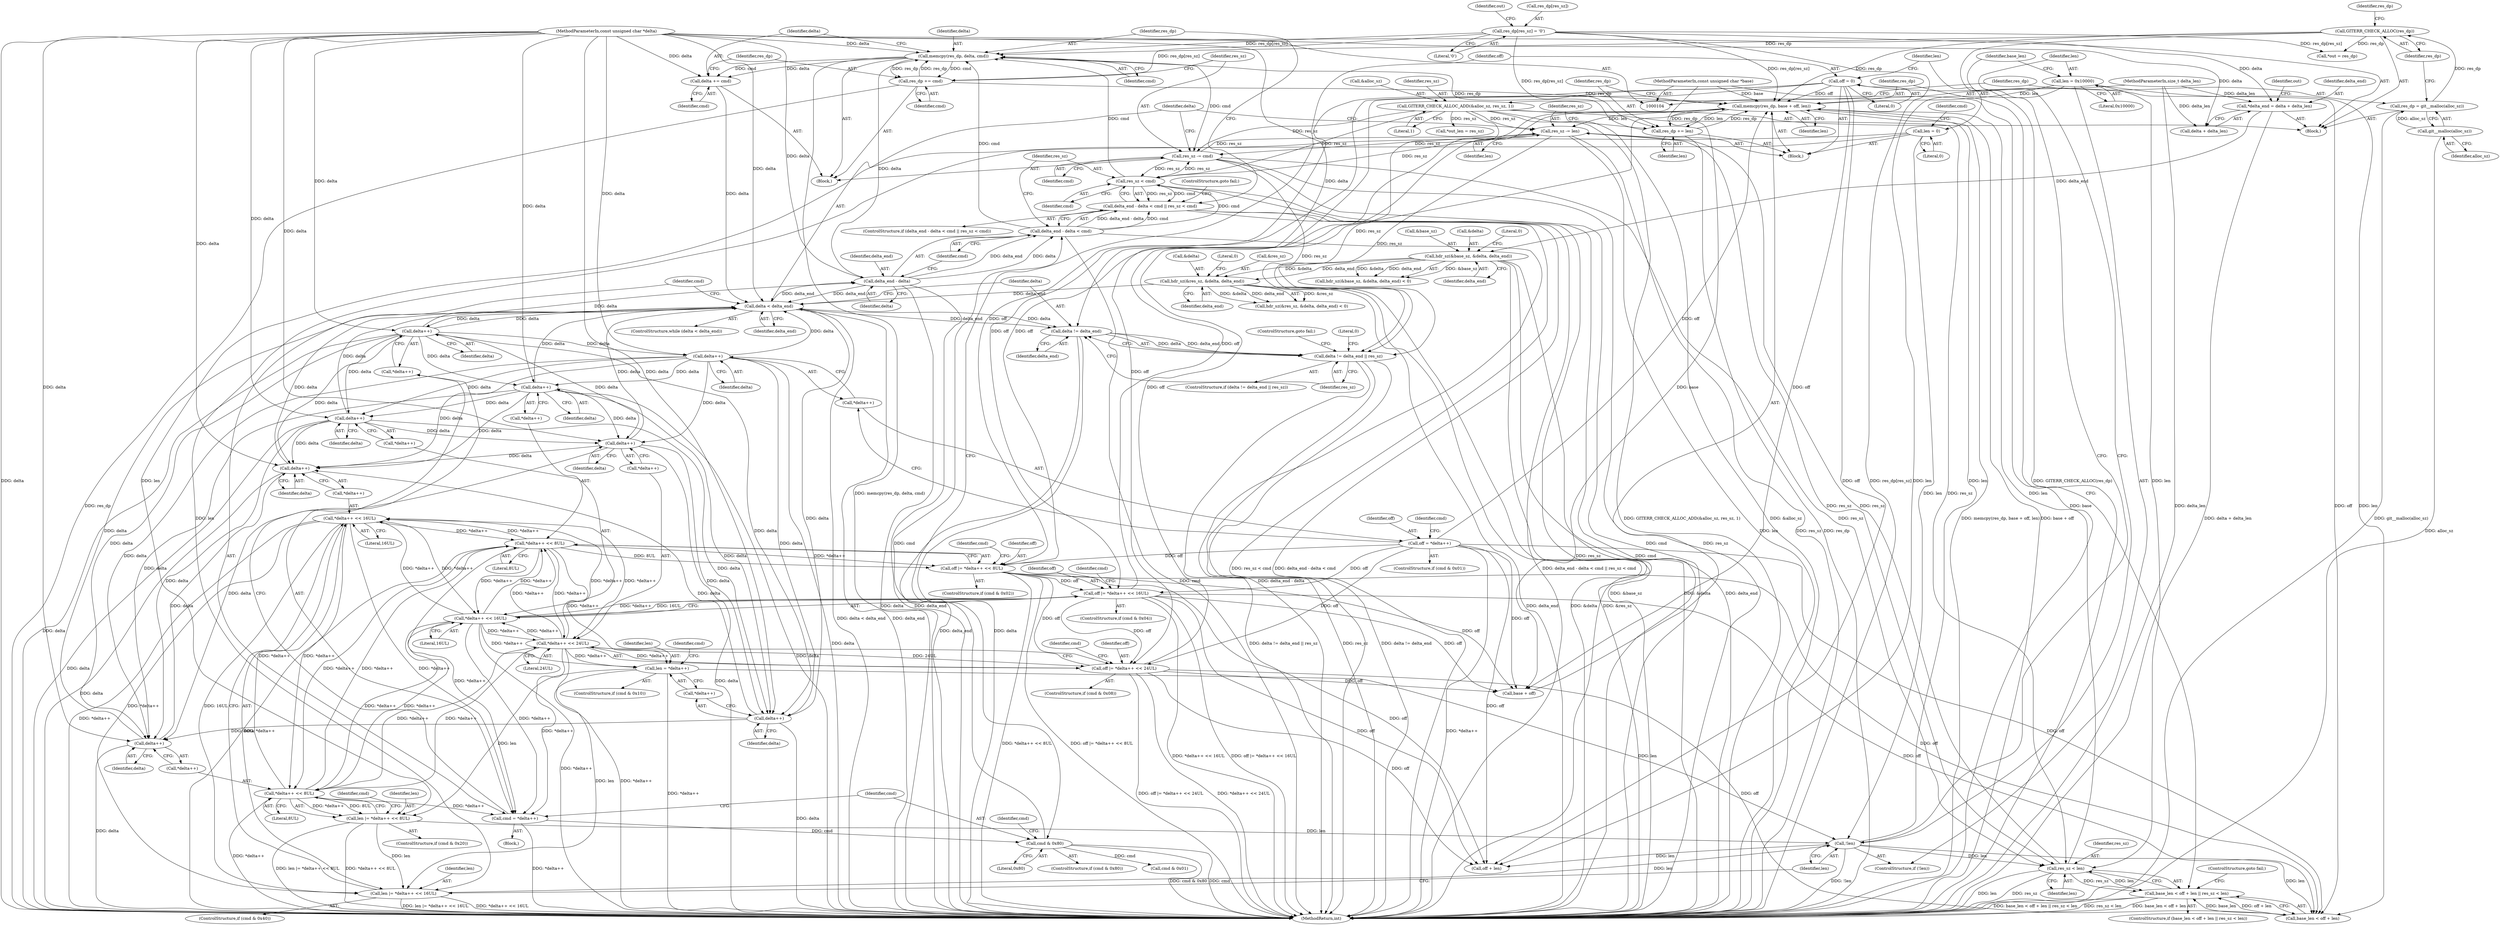digraph "0_libgit2_3f461902dc1072acb8b7607ee65d0a0458ffac2a@API" {
"1000331" [label="(Call,memcpy(res_dp, delta, cmd))"];
"1000177" [label="(Call,res_dp[res_sz] = '\0')"];
"1000338" [label="(Call,res_dp += cmd)"];
"1000331" [label="(Call,memcpy(res_dp, delta, cmd))"];
"1000310" [label="(Call,res_dp += len)"];
"1000304" [label="(Call,memcpy(res_dp, base + off, len))"];
"1000175" [label="(Call,GITERR_CHECK_ALLOC(res_dp))"];
"1000171" [label="(Call,res_dp = git__malloc(alloc_sz))"];
"1000173" [label="(Call,git__malloc(alloc_sz))"];
"1000107" [label="(MethodParameterIn,const unsigned char *base)"];
"1000238" [label="(Call,off |= *delta++ << 16UL)"];
"1000218" [label="(Call,off = *delta++)"];
"1000227" [label="(Call,off |= *delta++ << 8UL)"];
"1000207" [label="(Call,off = 0)"];
"1000229" [label="(Call,*delta++ << 8UL)"];
"1000251" [label="(Call,*delta++ << 24UL)"];
"1000240" [label="(Call,*delta++ << 16UL)"];
"1000271" [label="(Call,*delta++ << 8UL)"];
"1000282" [label="(Call,*delta++ << 16UL)"];
"1000249" [label="(Call,off |= *delta++ << 24UL)"];
"1000300" [label="(Call,res_sz < len)"];
"1000341" [label="(Call,res_sz -= cmd)"];
"1000327" [label="(Call,res_sz < cmd)"];
"1000313" [label="(Call,res_sz -= len)"];
"1000166" [label="(Call,GITERR_CHECK_ALLOC_ADD(&alloc_sz, res_sz, 1))"];
"1000322" [label="(Call,delta_end - delta < cmd)"];
"1000323" [label="(Call,delta_end - delta)"];
"1000191" [label="(Call,delta < delta_end)"];
"1000335" [label="(Call,delta += cmd)"];
"1000109" [label="(MethodParameterIn,const unsigned char *delta)"];
"1000284" [label="(Call,delta++)"];
"1000199" [label="(Call,delta++)"];
"1000253" [label="(Call,delta++)"];
"1000221" [label="(Call,delta++)"];
"1000231" [label="(Call,delta++)"];
"1000242" [label="(Call,delta++)"];
"1000263" [label="(Call,delta++)"];
"1000273" [label="(Call,delta++)"];
"1000152" [label="(Call,hdr_sz(&res_sz, &delta, delta_end))"];
"1000133" [label="(Call,hdr_sz(&base_sz, &delta, delta_end))"];
"1000113" [label="(Call,*delta_end = delta + delta_len)"];
"1000110" [label="(MethodParameterIn,size_t delta_len)"];
"1000202" [label="(Call,cmd & 0x80)"];
"1000196" [label="(Call,cmd = *delta++)"];
"1000290" [label="(Call,len = 0x10000)"];
"1000288" [label="(Call,!len)"];
"1000211" [label="(Call,len = 0)"];
"1000280" [label="(Call,len |= *delta++ << 16UL)"];
"1000269" [label="(Call,len |= *delta++ << 8UL)"];
"1000260" [label="(Call,len = *delta++)"];
"1000321" [label="(Call,delta_end - delta < cmd || res_sz < cmd)"];
"1000294" [label="(Call,base_len < off + len || res_sz < len)"];
"1000348" [label="(Call,delta != delta_end || res_sz)"];
"1000349" [label="(Call,delta != delta_end)"];
"1000175" [label="(Call,GITERR_CHECK_ALLOC(res_dp))"];
"1000350" [label="(Identifier,delta)"];
"1000295" [label="(Call,base_len < off + len)"];
"1000305" [label="(Identifier,res_dp)"];
"1000169" [label="(Identifier,res_sz)"];
"1000191" [label="(Call,delta < delta_end)"];
"1000133" [label="(Call,hdr_sz(&base_sz, &delta, delta_end))"];
"1000177" [label="(Call,res_dp[res_sz] = '\0')"];
"1000247" [label="(Identifier,cmd)"];
"1000233" [label="(Literal,8UL)"];
"1000254" [label="(Identifier,delta)"];
"1000194" [label="(Block,)"];
"1000253" [label="(Call,delta++)"];
"1000134" [label="(Call,&base_sz)"];
"1000190" [label="(ControlStructure,while (delta < delta_end))"];
"1000213" [label="(Literal,0)"];
"1000276" [label="(ControlStructure,if (cmd & 0x40))"];
"1000274" [label="(Identifier,delta)"];
"1000374" [label="(MethodReturn,int)"];
"1000256" [label="(ControlStructure,if (cmd & 0x10))"];
"1000312" [label="(Identifier,len)"];
"1000107" [label="(MethodParameterIn,const unsigned char *base)"];
"1000203" [label="(Identifier,cmd)"];
"1000281" [label="(Identifier,len)"];
"1000273" [label="(Call,delta++)"];
"1000212" [label="(Identifier,len)"];
"1000197" [label="(Identifier,cmd)"];
"1000209" [label="(Literal,0)"];
"1000220" [label="(Call,*delta++)"];
"1000269" [label="(Call,len |= *delta++ << 8UL)"];
"1000347" [label="(ControlStructure,if (delta != delta_end || res_sz))"];
"1000242" [label="(Call,delta++)"];
"1000234" [label="(ControlStructure,if (cmd & 0x04))"];
"1000196" [label="(Call,cmd = *delta++)"];
"1000336" [label="(Identifier,delta)"];
"1000288" [label="(Call,!len)"];
"1000294" [label="(Call,base_len < off + len || res_sz < len)"];
"1000343" [label="(Identifier,cmd)"];
"1000351" [label="(Identifier,delta_end)"];
"1000214" [label="(ControlStructure,if (cmd & 0x01))"];
"1000325" [label="(Identifier,delta)"];
"1000261" [label="(Identifier,len)"];
"1000326" [label="(Identifier,cmd)"];
"1000151" [label="(Call,hdr_sz(&res_sz, &delta, delta_end) < 0)"];
"1000296" [label="(Identifier,base_len)"];
"1000331" [label="(Call,memcpy(res_dp, delta, cmd))"];
"1000155" [label="(Call,&delta)"];
"1000333" [label="(Identifier,delta)"];
"1000275" [label="(Literal,8UL)"];
"1000208" [label="(Identifier,off)"];
"1000181" [label="(Literal,'\0')"];
"1000270" [label="(Identifier,len)"];
"1000334" [label="(Identifier,cmd)"];
"1000309" [label="(Identifier,len)"];
"1000300" [label="(Call,res_sz < len)"];
"1000136" [label="(Call,&delta)"];
"1000267" [label="(Identifier,cmd)"];
"1000280" [label="(Call,len |= *delta++ << 16UL)"];
"1000258" [label="(Identifier,cmd)"];
"1000111" [label="(Block,)"];
"1000323" [label="(Call,delta_end - delta)"];
"1000352" [label="(Identifier,res_sz)"];
"1000340" [label="(Identifier,cmd)"];
"1000284" [label="(Call,delta++)"];
"1000304" [label="(Call,memcpy(res_dp, base + off, len))"];
"1000167" [label="(Call,&alloc_sz)"];
"1000198" [label="(Call,*delta++)"];
"1000239" [label="(Identifier,off)"];
"1000250" [label="(Identifier,off)"];
"1000337" [label="(Identifier,cmd)"];
"1000265" [label="(ControlStructure,if (cmd & 0x20))"];
"1000332" [label="(Identifier,res_dp)"];
"1000232" [label="(Identifier,delta)"];
"1000283" [label="(Call,*delta++)"];
"1000324" [label="(Identifier,delta_end)"];
"1000314" [label="(Identifier,res_sz)"];
"1000227" [label="(Call,off |= *delta++ << 8UL)"];
"1000172" [label="(Identifier,res_dp)"];
"1000109" [label="(MethodParameterIn,const unsigned char *delta)"];
"1000236" [label="(Identifier,cmd)"];
"1000186" [label="(Call,*out_len = res_sz)"];
"1000230" [label="(Call,*delta++)"];
"1000263" [label="(Call,delta++)"];
"1000303" [label="(ControlStructure,goto fail;)"];
"1000251" [label="(Call,*delta++ << 24UL)"];
"1000342" [label="(Identifier,res_sz)"];
"1000231" [label="(Call,delta++)"];
"1000166" [label="(Call,GITERR_CHECK_ALLOC_ADD(&alloc_sz, res_sz, 1))"];
"1000244" [label="(Literal,16UL)"];
"1000110" [label="(MethodParameterIn,size_t delta_len)"];
"1000282" [label="(Call,*delta++ << 16UL)"];
"1000285" [label="(Identifier,delta)"];
"1000260" [label="(Call,len = *delta++)"];
"1000271" [label="(Call,*delta++ << 8UL)"];
"1000204" [label="(Literal,0x80)"];
"1000245" [label="(ControlStructure,if (cmd & 0x08))"];
"1000313" [label="(Call,res_sz -= len)"];
"1000292" [label="(Literal,0x10000)"];
"1000287" [label="(ControlStructure,if (!len))"];
"1000229" [label="(Call,*delta++ << 8UL)"];
"1000335" [label="(Call,delta += cmd)"];
"1000182" [label="(Call,*out = res_dp)"];
"1000223" [label="(ControlStructure,if (cmd & 0x02))"];
"1000349" [label="(Call,delta != delta_end)"];
"1000173" [label="(Call,git__malloc(alloc_sz))"];
"1000328" [label="(Identifier,res_sz)"];
"1000301" [label="(Identifier,res_sz)"];
"1000192" [label="(Identifier,delta)"];
"1000339" [label="(Identifier,res_dp)"];
"1000238" [label="(Call,off |= *delta++ << 16UL)"];
"1000272" [label="(Call,*delta++)"];
"1000113" [label="(Call,*delta_end = delta + delta_len)"];
"1000199" [label="(Call,delta++)"];
"1000330" [label="(ControlStructure,goto fail;)"];
"1000158" [label="(Literal,0)"];
"1000240" [label="(Call,*delta++ << 16UL)"];
"1000293" [label="(ControlStructure,if (base_len < off + len || res_sz < len))"];
"1000327" [label="(Call,res_sz < cmd)"];
"1000202" [label="(Call,cmd & 0x80)"];
"1000219" [label="(Identifier,off)"];
"1000338" [label="(Call,res_dp += cmd)"];
"1000201" [label="(ControlStructure,if (cmd & 0x80))"];
"1000341" [label="(Call,res_sz -= cmd)"];
"1000211" [label="(Call,len = 0)"];
"1000132" [label="(Call,hdr_sz(&base_sz, &delta, delta_end) < 0)"];
"1000322" [label="(Call,delta_end - delta < cmd)"];
"1000321" [label="(Call,delta_end - delta < cmd || res_sz < cmd)"];
"1000249" [label="(Call,off |= *delta++ << 24UL)"];
"1000222" [label="(Identifier,delta)"];
"1000289" [label="(Identifier,len)"];
"1000205" [label="(Block,)"];
"1000184" [label="(Identifier,out)"];
"1000176" [label="(Identifier,res_dp)"];
"1000353" [label="(ControlStructure,goto fail;)"];
"1000318" [label="(Identifier,cmd)"];
"1000216" [label="(Identifier,cmd)"];
"1000315" [label="(Identifier,len)"];
"1000139" [label="(Literal,0)"];
"1000153" [label="(Call,&res_sz)"];
"1000278" [label="(Identifier,cmd)"];
"1000241" [label="(Call,*delta++)"];
"1000228" [label="(Identifier,off)"];
"1000221" [label="(Call,delta++)"];
"1000319" [label="(Block,)"];
"1000174" [label="(Identifier,alloc_sz)"];
"1000215" [label="(Call,cmd & 0x01)"];
"1000114" [label="(Identifier,delta_end)"];
"1000355" [label="(Literal,0)"];
"1000311" [label="(Identifier,res_dp)"];
"1000243" [label="(Identifier,delta)"];
"1000171" [label="(Call,res_dp = git__malloc(alloc_sz))"];
"1000193" [label="(Identifier,delta_end)"];
"1000157" [label="(Identifier,delta_end)"];
"1000310" [label="(Call,res_dp += len)"];
"1000200" [label="(Identifier,delta)"];
"1000225" [label="(Identifier,cmd)"];
"1000207" [label="(Call,off = 0)"];
"1000179" [label="(Identifier,res_dp)"];
"1000302" [label="(Identifier,len)"];
"1000262" [label="(Call,*delta++)"];
"1000138" [label="(Identifier,delta_end)"];
"1000152" [label="(Call,hdr_sz(&res_sz, &delta, delta_end))"];
"1000297" [label="(Call,off + len)"];
"1000170" [label="(Literal,1)"];
"1000178" [label="(Call,res_dp[res_sz])"];
"1000264" [label="(Identifier,delta)"];
"1000291" [label="(Identifier,len)"];
"1000286" [label="(Literal,16UL)"];
"1000348" [label="(Call,delta != delta_end || res_sz)"];
"1000115" [label="(Call,delta + delta_len)"];
"1000124" [label="(Identifier,out)"];
"1000306" [label="(Call,base + off)"];
"1000290" [label="(Call,len = 0x10000)"];
"1000329" [label="(Identifier,cmd)"];
"1000320" [label="(ControlStructure,if (delta_end - delta < cmd || res_sz < cmd))"];
"1000218" [label="(Call,off = *delta++)"];
"1000252" [label="(Call,*delta++)"];
"1000255" [label="(Literal,24UL)"];
"1000331" -> "1000319"  [label="AST: "];
"1000331" -> "1000334"  [label="CFG: "];
"1000332" -> "1000331"  [label="AST: "];
"1000333" -> "1000331"  [label="AST: "];
"1000334" -> "1000331"  [label="AST: "];
"1000336" -> "1000331"  [label="CFG: "];
"1000331" -> "1000374"  [label="DDG: memcpy(res_dp, delta, cmd)"];
"1000177" -> "1000331"  [label="DDG: res_dp[res_sz]"];
"1000338" -> "1000331"  [label="DDG: res_dp"];
"1000310" -> "1000331"  [label="DDG: res_dp"];
"1000175" -> "1000331"  [label="DDG: res_dp"];
"1000323" -> "1000331"  [label="DDG: delta"];
"1000109" -> "1000331"  [label="DDG: delta"];
"1000322" -> "1000331"  [label="DDG: cmd"];
"1000327" -> "1000331"  [label="DDG: cmd"];
"1000331" -> "1000335"  [label="DDG: cmd"];
"1000331" -> "1000335"  [label="DDG: delta"];
"1000331" -> "1000338"  [label="DDG: cmd"];
"1000331" -> "1000338"  [label="DDG: res_dp"];
"1000331" -> "1000341"  [label="DDG: cmd"];
"1000177" -> "1000111"  [label="AST: "];
"1000177" -> "1000181"  [label="CFG: "];
"1000178" -> "1000177"  [label="AST: "];
"1000181" -> "1000177"  [label="AST: "];
"1000184" -> "1000177"  [label="CFG: "];
"1000177" -> "1000374"  [label="DDG: res_dp[res_sz]"];
"1000177" -> "1000182"  [label="DDG: res_dp[res_sz]"];
"1000177" -> "1000304"  [label="DDG: res_dp[res_sz]"];
"1000177" -> "1000310"  [label="DDG: res_dp[res_sz]"];
"1000177" -> "1000338"  [label="DDG: res_dp[res_sz]"];
"1000338" -> "1000319"  [label="AST: "];
"1000338" -> "1000340"  [label="CFG: "];
"1000339" -> "1000338"  [label="AST: "];
"1000340" -> "1000338"  [label="AST: "];
"1000342" -> "1000338"  [label="CFG: "];
"1000338" -> "1000374"  [label="DDG: res_dp"];
"1000338" -> "1000304"  [label="DDG: res_dp"];
"1000310" -> "1000205"  [label="AST: "];
"1000310" -> "1000312"  [label="CFG: "];
"1000311" -> "1000310"  [label="AST: "];
"1000312" -> "1000310"  [label="AST: "];
"1000314" -> "1000310"  [label="CFG: "];
"1000310" -> "1000374"  [label="DDG: res_dp"];
"1000310" -> "1000304"  [label="DDG: res_dp"];
"1000304" -> "1000310"  [label="DDG: len"];
"1000304" -> "1000310"  [label="DDG: res_dp"];
"1000304" -> "1000205"  [label="AST: "];
"1000304" -> "1000309"  [label="CFG: "];
"1000305" -> "1000304"  [label="AST: "];
"1000306" -> "1000304"  [label="AST: "];
"1000309" -> "1000304"  [label="AST: "];
"1000311" -> "1000304"  [label="CFG: "];
"1000304" -> "1000374"  [label="DDG: memcpy(res_dp, base + off, len)"];
"1000304" -> "1000374"  [label="DDG: base + off"];
"1000175" -> "1000304"  [label="DDG: res_dp"];
"1000107" -> "1000304"  [label="DDG: base"];
"1000238" -> "1000304"  [label="DDG: off"];
"1000218" -> "1000304"  [label="DDG: off"];
"1000227" -> "1000304"  [label="DDG: off"];
"1000207" -> "1000304"  [label="DDG: off"];
"1000249" -> "1000304"  [label="DDG: off"];
"1000300" -> "1000304"  [label="DDG: len"];
"1000290" -> "1000304"  [label="DDG: len"];
"1000288" -> "1000304"  [label="DDG: len"];
"1000304" -> "1000313"  [label="DDG: len"];
"1000175" -> "1000111"  [label="AST: "];
"1000175" -> "1000176"  [label="CFG: "];
"1000176" -> "1000175"  [label="AST: "];
"1000179" -> "1000175"  [label="CFG: "];
"1000175" -> "1000374"  [label="DDG: GITERR_CHECK_ALLOC(res_dp)"];
"1000171" -> "1000175"  [label="DDG: res_dp"];
"1000175" -> "1000182"  [label="DDG: res_dp"];
"1000171" -> "1000111"  [label="AST: "];
"1000171" -> "1000173"  [label="CFG: "];
"1000172" -> "1000171"  [label="AST: "];
"1000173" -> "1000171"  [label="AST: "];
"1000176" -> "1000171"  [label="CFG: "];
"1000171" -> "1000374"  [label="DDG: git__malloc(alloc_sz)"];
"1000173" -> "1000171"  [label="DDG: alloc_sz"];
"1000173" -> "1000174"  [label="CFG: "];
"1000174" -> "1000173"  [label="AST: "];
"1000173" -> "1000374"  [label="DDG: alloc_sz"];
"1000107" -> "1000104"  [label="AST: "];
"1000107" -> "1000374"  [label="DDG: base"];
"1000107" -> "1000306"  [label="DDG: base"];
"1000238" -> "1000234"  [label="AST: "];
"1000238" -> "1000240"  [label="CFG: "];
"1000239" -> "1000238"  [label="AST: "];
"1000240" -> "1000238"  [label="AST: "];
"1000247" -> "1000238"  [label="CFG: "];
"1000238" -> "1000374"  [label="DDG: *delta++ << 16UL"];
"1000238" -> "1000374"  [label="DDG: off |= *delta++ << 16UL"];
"1000218" -> "1000238"  [label="DDG: off"];
"1000227" -> "1000238"  [label="DDG: off"];
"1000207" -> "1000238"  [label="DDG: off"];
"1000240" -> "1000238"  [label="DDG: *delta++"];
"1000240" -> "1000238"  [label="DDG: 16UL"];
"1000238" -> "1000249"  [label="DDG: off"];
"1000238" -> "1000295"  [label="DDG: off"];
"1000238" -> "1000297"  [label="DDG: off"];
"1000238" -> "1000306"  [label="DDG: off"];
"1000218" -> "1000214"  [label="AST: "];
"1000218" -> "1000220"  [label="CFG: "];
"1000219" -> "1000218"  [label="AST: "];
"1000220" -> "1000218"  [label="AST: "];
"1000225" -> "1000218"  [label="CFG: "];
"1000218" -> "1000374"  [label="DDG: *delta++"];
"1000218" -> "1000227"  [label="DDG: off"];
"1000218" -> "1000249"  [label="DDG: off"];
"1000218" -> "1000295"  [label="DDG: off"];
"1000218" -> "1000297"  [label="DDG: off"];
"1000218" -> "1000306"  [label="DDG: off"];
"1000227" -> "1000223"  [label="AST: "];
"1000227" -> "1000229"  [label="CFG: "];
"1000228" -> "1000227"  [label="AST: "];
"1000229" -> "1000227"  [label="AST: "];
"1000236" -> "1000227"  [label="CFG: "];
"1000227" -> "1000374"  [label="DDG: off |= *delta++ << 8UL"];
"1000227" -> "1000374"  [label="DDG: *delta++ << 8UL"];
"1000207" -> "1000227"  [label="DDG: off"];
"1000229" -> "1000227"  [label="DDG: *delta++"];
"1000229" -> "1000227"  [label="DDG: 8UL"];
"1000227" -> "1000249"  [label="DDG: off"];
"1000227" -> "1000295"  [label="DDG: off"];
"1000227" -> "1000297"  [label="DDG: off"];
"1000227" -> "1000306"  [label="DDG: off"];
"1000207" -> "1000205"  [label="AST: "];
"1000207" -> "1000209"  [label="CFG: "];
"1000208" -> "1000207"  [label="AST: "];
"1000209" -> "1000207"  [label="AST: "];
"1000212" -> "1000207"  [label="CFG: "];
"1000207" -> "1000249"  [label="DDG: off"];
"1000207" -> "1000295"  [label="DDG: off"];
"1000207" -> "1000297"  [label="DDG: off"];
"1000207" -> "1000306"  [label="DDG: off"];
"1000229" -> "1000233"  [label="CFG: "];
"1000230" -> "1000229"  [label="AST: "];
"1000233" -> "1000229"  [label="AST: "];
"1000229" -> "1000374"  [label="DDG: *delta++"];
"1000229" -> "1000196"  [label="DDG: *delta++"];
"1000251" -> "1000229"  [label="DDG: *delta++"];
"1000271" -> "1000229"  [label="DDG: *delta++"];
"1000282" -> "1000229"  [label="DDG: *delta++"];
"1000240" -> "1000229"  [label="DDG: *delta++"];
"1000229" -> "1000240"  [label="DDG: *delta++"];
"1000229" -> "1000251"  [label="DDG: *delta++"];
"1000229" -> "1000260"  [label="DDG: *delta++"];
"1000229" -> "1000271"  [label="DDG: *delta++"];
"1000229" -> "1000282"  [label="DDG: *delta++"];
"1000251" -> "1000249"  [label="AST: "];
"1000251" -> "1000255"  [label="CFG: "];
"1000252" -> "1000251"  [label="AST: "];
"1000255" -> "1000251"  [label="AST: "];
"1000249" -> "1000251"  [label="CFG: "];
"1000251" -> "1000374"  [label="DDG: *delta++"];
"1000251" -> "1000196"  [label="DDG: *delta++"];
"1000251" -> "1000240"  [label="DDG: *delta++"];
"1000251" -> "1000249"  [label="DDG: *delta++"];
"1000251" -> "1000249"  [label="DDG: 24UL"];
"1000240" -> "1000251"  [label="DDG: *delta++"];
"1000271" -> "1000251"  [label="DDG: *delta++"];
"1000282" -> "1000251"  [label="DDG: *delta++"];
"1000251" -> "1000260"  [label="DDG: *delta++"];
"1000251" -> "1000271"  [label="DDG: *delta++"];
"1000251" -> "1000282"  [label="DDG: *delta++"];
"1000240" -> "1000244"  [label="CFG: "];
"1000241" -> "1000240"  [label="AST: "];
"1000244" -> "1000240"  [label="AST: "];
"1000240" -> "1000374"  [label="DDG: *delta++"];
"1000240" -> "1000196"  [label="DDG: *delta++"];
"1000271" -> "1000240"  [label="DDG: *delta++"];
"1000282" -> "1000240"  [label="DDG: *delta++"];
"1000240" -> "1000260"  [label="DDG: *delta++"];
"1000240" -> "1000271"  [label="DDG: *delta++"];
"1000240" -> "1000282"  [label="DDG: *delta++"];
"1000271" -> "1000269"  [label="AST: "];
"1000271" -> "1000275"  [label="CFG: "];
"1000272" -> "1000271"  [label="AST: "];
"1000275" -> "1000271"  [label="AST: "];
"1000269" -> "1000271"  [label="CFG: "];
"1000271" -> "1000374"  [label="DDG: *delta++"];
"1000271" -> "1000196"  [label="DDG: *delta++"];
"1000271" -> "1000269"  [label="DDG: *delta++"];
"1000271" -> "1000269"  [label="DDG: 8UL"];
"1000282" -> "1000271"  [label="DDG: *delta++"];
"1000271" -> "1000282"  [label="DDG: *delta++"];
"1000282" -> "1000280"  [label="AST: "];
"1000282" -> "1000286"  [label="CFG: "];
"1000283" -> "1000282"  [label="AST: "];
"1000286" -> "1000282"  [label="AST: "];
"1000280" -> "1000282"  [label="CFG: "];
"1000282" -> "1000374"  [label="DDG: *delta++"];
"1000282" -> "1000196"  [label="DDG: *delta++"];
"1000282" -> "1000280"  [label="DDG: *delta++"];
"1000282" -> "1000280"  [label="DDG: 16UL"];
"1000249" -> "1000245"  [label="AST: "];
"1000250" -> "1000249"  [label="AST: "];
"1000258" -> "1000249"  [label="CFG: "];
"1000249" -> "1000374"  [label="DDG: *delta++ << 24UL"];
"1000249" -> "1000374"  [label="DDG: off |= *delta++ << 24UL"];
"1000249" -> "1000295"  [label="DDG: off"];
"1000249" -> "1000297"  [label="DDG: off"];
"1000249" -> "1000306"  [label="DDG: off"];
"1000300" -> "1000294"  [label="AST: "];
"1000300" -> "1000302"  [label="CFG: "];
"1000301" -> "1000300"  [label="AST: "];
"1000302" -> "1000300"  [label="AST: "];
"1000294" -> "1000300"  [label="CFG: "];
"1000300" -> "1000374"  [label="DDG: res_sz"];
"1000300" -> "1000374"  [label="DDG: len"];
"1000300" -> "1000294"  [label="DDG: res_sz"];
"1000300" -> "1000294"  [label="DDG: len"];
"1000341" -> "1000300"  [label="DDG: res_sz"];
"1000313" -> "1000300"  [label="DDG: res_sz"];
"1000166" -> "1000300"  [label="DDG: res_sz"];
"1000290" -> "1000300"  [label="DDG: len"];
"1000288" -> "1000300"  [label="DDG: len"];
"1000300" -> "1000313"  [label="DDG: res_sz"];
"1000341" -> "1000319"  [label="AST: "];
"1000341" -> "1000343"  [label="CFG: "];
"1000342" -> "1000341"  [label="AST: "];
"1000343" -> "1000341"  [label="AST: "];
"1000192" -> "1000341"  [label="CFG: "];
"1000341" -> "1000374"  [label="DDG: cmd"];
"1000341" -> "1000374"  [label="DDG: res_sz"];
"1000341" -> "1000313"  [label="DDG: res_sz"];
"1000341" -> "1000327"  [label="DDG: res_sz"];
"1000327" -> "1000341"  [label="DDG: res_sz"];
"1000313" -> "1000341"  [label="DDG: res_sz"];
"1000166" -> "1000341"  [label="DDG: res_sz"];
"1000341" -> "1000348"  [label="DDG: res_sz"];
"1000327" -> "1000321"  [label="AST: "];
"1000327" -> "1000329"  [label="CFG: "];
"1000328" -> "1000327"  [label="AST: "];
"1000329" -> "1000327"  [label="AST: "];
"1000321" -> "1000327"  [label="CFG: "];
"1000327" -> "1000374"  [label="DDG: res_sz"];
"1000327" -> "1000374"  [label="DDG: cmd"];
"1000327" -> "1000321"  [label="DDG: res_sz"];
"1000327" -> "1000321"  [label="DDG: cmd"];
"1000313" -> "1000327"  [label="DDG: res_sz"];
"1000166" -> "1000327"  [label="DDG: res_sz"];
"1000322" -> "1000327"  [label="DDG: cmd"];
"1000313" -> "1000205"  [label="AST: "];
"1000313" -> "1000315"  [label="CFG: "];
"1000314" -> "1000313"  [label="AST: "];
"1000315" -> "1000313"  [label="AST: "];
"1000192" -> "1000313"  [label="CFG: "];
"1000313" -> "1000374"  [label="DDG: len"];
"1000313" -> "1000374"  [label="DDG: res_sz"];
"1000166" -> "1000313"  [label="DDG: res_sz"];
"1000313" -> "1000348"  [label="DDG: res_sz"];
"1000166" -> "1000111"  [label="AST: "];
"1000166" -> "1000170"  [label="CFG: "];
"1000167" -> "1000166"  [label="AST: "];
"1000169" -> "1000166"  [label="AST: "];
"1000170" -> "1000166"  [label="AST: "];
"1000172" -> "1000166"  [label="CFG: "];
"1000166" -> "1000374"  [label="DDG: GITERR_CHECK_ALLOC_ADD(&alloc_sz, res_sz, 1)"];
"1000166" -> "1000374"  [label="DDG: &alloc_sz"];
"1000166" -> "1000186"  [label="DDG: res_sz"];
"1000166" -> "1000348"  [label="DDG: res_sz"];
"1000322" -> "1000321"  [label="AST: "];
"1000322" -> "1000326"  [label="CFG: "];
"1000323" -> "1000322"  [label="AST: "];
"1000326" -> "1000322"  [label="AST: "];
"1000328" -> "1000322"  [label="CFG: "];
"1000321" -> "1000322"  [label="CFG: "];
"1000322" -> "1000374"  [label="DDG: cmd"];
"1000322" -> "1000374"  [label="DDG: delta_end - delta"];
"1000322" -> "1000321"  [label="DDG: delta_end - delta"];
"1000322" -> "1000321"  [label="DDG: cmd"];
"1000323" -> "1000322"  [label="DDG: delta_end"];
"1000323" -> "1000322"  [label="DDG: delta"];
"1000202" -> "1000322"  [label="DDG: cmd"];
"1000323" -> "1000325"  [label="CFG: "];
"1000324" -> "1000323"  [label="AST: "];
"1000325" -> "1000323"  [label="AST: "];
"1000326" -> "1000323"  [label="CFG: "];
"1000323" -> "1000374"  [label="DDG: delta_end"];
"1000323" -> "1000374"  [label="DDG: delta"];
"1000323" -> "1000191"  [label="DDG: delta_end"];
"1000191" -> "1000323"  [label="DDG: delta_end"];
"1000199" -> "1000323"  [label="DDG: delta"];
"1000109" -> "1000323"  [label="DDG: delta"];
"1000191" -> "1000190"  [label="AST: "];
"1000191" -> "1000193"  [label="CFG: "];
"1000192" -> "1000191"  [label="AST: "];
"1000193" -> "1000191"  [label="AST: "];
"1000197" -> "1000191"  [label="CFG: "];
"1000350" -> "1000191"  [label="CFG: "];
"1000191" -> "1000374"  [label="DDG: delta < delta_end"];
"1000191" -> "1000374"  [label="DDG: delta_end"];
"1000335" -> "1000191"  [label="DDG: delta"];
"1000284" -> "1000191"  [label="DDG: delta"];
"1000199" -> "1000191"  [label="DDG: delta"];
"1000253" -> "1000191"  [label="DDG: delta"];
"1000221" -> "1000191"  [label="DDG: delta"];
"1000231" -> "1000191"  [label="DDG: delta"];
"1000263" -> "1000191"  [label="DDG: delta"];
"1000273" -> "1000191"  [label="DDG: delta"];
"1000242" -> "1000191"  [label="DDG: delta"];
"1000109" -> "1000191"  [label="DDG: delta"];
"1000152" -> "1000191"  [label="DDG: delta_end"];
"1000191" -> "1000199"  [label="DDG: delta"];
"1000191" -> "1000349"  [label="DDG: delta"];
"1000191" -> "1000349"  [label="DDG: delta_end"];
"1000335" -> "1000319"  [label="AST: "];
"1000335" -> "1000337"  [label="CFG: "];
"1000336" -> "1000335"  [label="AST: "];
"1000337" -> "1000335"  [label="AST: "];
"1000339" -> "1000335"  [label="CFG: "];
"1000109" -> "1000335"  [label="DDG: delta"];
"1000109" -> "1000104"  [label="AST: "];
"1000109" -> "1000374"  [label="DDG: delta"];
"1000109" -> "1000113"  [label="DDG: delta"];
"1000109" -> "1000115"  [label="DDG: delta"];
"1000109" -> "1000199"  [label="DDG: delta"];
"1000109" -> "1000221"  [label="DDG: delta"];
"1000109" -> "1000231"  [label="DDG: delta"];
"1000109" -> "1000242"  [label="DDG: delta"];
"1000109" -> "1000253"  [label="DDG: delta"];
"1000109" -> "1000263"  [label="DDG: delta"];
"1000109" -> "1000273"  [label="DDG: delta"];
"1000109" -> "1000284"  [label="DDG: delta"];
"1000109" -> "1000349"  [label="DDG: delta"];
"1000284" -> "1000283"  [label="AST: "];
"1000284" -> "1000285"  [label="CFG: "];
"1000285" -> "1000284"  [label="AST: "];
"1000283" -> "1000284"  [label="CFG: "];
"1000284" -> "1000374"  [label="DDG: delta"];
"1000199" -> "1000284"  [label="DDG: delta"];
"1000253" -> "1000284"  [label="DDG: delta"];
"1000221" -> "1000284"  [label="DDG: delta"];
"1000231" -> "1000284"  [label="DDG: delta"];
"1000263" -> "1000284"  [label="DDG: delta"];
"1000273" -> "1000284"  [label="DDG: delta"];
"1000242" -> "1000284"  [label="DDG: delta"];
"1000199" -> "1000198"  [label="AST: "];
"1000199" -> "1000200"  [label="CFG: "];
"1000200" -> "1000199"  [label="AST: "];
"1000198" -> "1000199"  [label="CFG: "];
"1000199" -> "1000374"  [label="DDG: delta"];
"1000199" -> "1000221"  [label="DDG: delta"];
"1000199" -> "1000231"  [label="DDG: delta"];
"1000199" -> "1000242"  [label="DDG: delta"];
"1000199" -> "1000253"  [label="DDG: delta"];
"1000199" -> "1000263"  [label="DDG: delta"];
"1000199" -> "1000273"  [label="DDG: delta"];
"1000253" -> "1000252"  [label="AST: "];
"1000253" -> "1000254"  [label="CFG: "];
"1000254" -> "1000253"  [label="AST: "];
"1000252" -> "1000253"  [label="CFG: "];
"1000253" -> "1000374"  [label="DDG: delta"];
"1000221" -> "1000253"  [label="DDG: delta"];
"1000231" -> "1000253"  [label="DDG: delta"];
"1000242" -> "1000253"  [label="DDG: delta"];
"1000253" -> "1000263"  [label="DDG: delta"];
"1000253" -> "1000273"  [label="DDG: delta"];
"1000221" -> "1000220"  [label="AST: "];
"1000221" -> "1000222"  [label="CFG: "];
"1000222" -> "1000221"  [label="AST: "];
"1000220" -> "1000221"  [label="CFG: "];
"1000221" -> "1000374"  [label="DDG: delta"];
"1000221" -> "1000231"  [label="DDG: delta"];
"1000221" -> "1000242"  [label="DDG: delta"];
"1000221" -> "1000263"  [label="DDG: delta"];
"1000221" -> "1000273"  [label="DDG: delta"];
"1000231" -> "1000230"  [label="AST: "];
"1000231" -> "1000232"  [label="CFG: "];
"1000232" -> "1000231"  [label="AST: "];
"1000230" -> "1000231"  [label="CFG: "];
"1000231" -> "1000374"  [label="DDG: delta"];
"1000231" -> "1000242"  [label="DDG: delta"];
"1000231" -> "1000263"  [label="DDG: delta"];
"1000231" -> "1000273"  [label="DDG: delta"];
"1000242" -> "1000241"  [label="AST: "];
"1000242" -> "1000243"  [label="CFG: "];
"1000243" -> "1000242"  [label="AST: "];
"1000241" -> "1000242"  [label="CFG: "];
"1000242" -> "1000374"  [label="DDG: delta"];
"1000242" -> "1000263"  [label="DDG: delta"];
"1000242" -> "1000273"  [label="DDG: delta"];
"1000263" -> "1000262"  [label="AST: "];
"1000263" -> "1000264"  [label="CFG: "];
"1000264" -> "1000263"  [label="AST: "];
"1000262" -> "1000263"  [label="CFG: "];
"1000263" -> "1000374"  [label="DDG: delta"];
"1000263" -> "1000273"  [label="DDG: delta"];
"1000273" -> "1000272"  [label="AST: "];
"1000273" -> "1000274"  [label="CFG: "];
"1000274" -> "1000273"  [label="AST: "];
"1000272" -> "1000273"  [label="CFG: "];
"1000273" -> "1000374"  [label="DDG: delta"];
"1000152" -> "1000151"  [label="AST: "];
"1000152" -> "1000157"  [label="CFG: "];
"1000153" -> "1000152"  [label="AST: "];
"1000155" -> "1000152"  [label="AST: "];
"1000157" -> "1000152"  [label="AST: "];
"1000158" -> "1000152"  [label="CFG: "];
"1000152" -> "1000374"  [label="DDG: delta_end"];
"1000152" -> "1000374"  [label="DDG: &delta"];
"1000152" -> "1000374"  [label="DDG: &res_sz"];
"1000152" -> "1000151"  [label="DDG: &res_sz"];
"1000152" -> "1000151"  [label="DDG: &delta"];
"1000152" -> "1000151"  [label="DDG: delta_end"];
"1000133" -> "1000152"  [label="DDG: &delta"];
"1000133" -> "1000152"  [label="DDG: delta_end"];
"1000133" -> "1000132"  [label="AST: "];
"1000133" -> "1000138"  [label="CFG: "];
"1000134" -> "1000133"  [label="AST: "];
"1000136" -> "1000133"  [label="AST: "];
"1000138" -> "1000133"  [label="AST: "];
"1000139" -> "1000133"  [label="CFG: "];
"1000133" -> "1000374"  [label="DDG: &base_sz"];
"1000133" -> "1000374"  [label="DDG: &delta"];
"1000133" -> "1000374"  [label="DDG: delta_end"];
"1000133" -> "1000132"  [label="DDG: &base_sz"];
"1000133" -> "1000132"  [label="DDG: &delta"];
"1000133" -> "1000132"  [label="DDG: delta_end"];
"1000113" -> "1000133"  [label="DDG: delta_end"];
"1000113" -> "1000111"  [label="AST: "];
"1000113" -> "1000115"  [label="CFG: "];
"1000114" -> "1000113"  [label="AST: "];
"1000115" -> "1000113"  [label="AST: "];
"1000124" -> "1000113"  [label="CFG: "];
"1000113" -> "1000374"  [label="DDG: delta + delta_len"];
"1000110" -> "1000113"  [label="DDG: delta_len"];
"1000110" -> "1000104"  [label="AST: "];
"1000110" -> "1000374"  [label="DDG: delta_len"];
"1000110" -> "1000115"  [label="DDG: delta_len"];
"1000202" -> "1000201"  [label="AST: "];
"1000202" -> "1000204"  [label="CFG: "];
"1000203" -> "1000202"  [label="AST: "];
"1000204" -> "1000202"  [label="AST: "];
"1000208" -> "1000202"  [label="CFG: "];
"1000318" -> "1000202"  [label="CFG: "];
"1000202" -> "1000374"  [label="DDG: cmd"];
"1000202" -> "1000374"  [label="DDG: cmd & 0x80"];
"1000196" -> "1000202"  [label="DDG: cmd"];
"1000202" -> "1000215"  [label="DDG: cmd"];
"1000196" -> "1000194"  [label="AST: "];
"1000196" -> "1000198"  [label="CFG: "];
"1000197" -> "1000196"  [label="AST: "];
"1000198" -> "1000196"  [label="AST: "];
"1000203" -> "1000196"  [label="CFG: "];
"1000196" -> "1000374"  [label="DDG: *delta++"];
"1000290" -> "1000287"  [label="AST: "];
"1000290" -> "1000292"  [label="CFG: "];
"1000291" -> "1000290"  [label="AST: "];
"1000292" -> "1000290"  [label="AST: "];
"1000296" -> "1000290"  [label="CFG: "];
"1000290" -> "1000295"  [label="DDG: len"];
"1000290" -> "1000297"  [label="DDG: len"];
"1000288" -> "1000287"  [label="AST: "];
"1000288" -> "1000289"  [label="CFG: "];
"1000289" -> "1000288"  [label="AST: "];
"1000291" -> "1000288"  [label="CFG: "];
"1000296" -> "1000288"  [label="CFG: "];
"1000288" -> "1000374"  [label="DDG: !len"];
"1000211" -> "1000288"  [label="DDG: len"];
"1000280" -> "1000288"  [label="DDG: len"];
"1000269" -> "1000288"  [label="DDG: len"];
"1000260" -> "1000288"  [label="DDG: len"];
"1000288" -> "1000295"  [label="DDG: len"];
"1000288" -> "1000297"  [label="DDG: len"];
"1000211" -> "1000205"  [label="AST: "];
"1000211" -> "1000213"  [label="CFG: "];
"1000212" -> "1000211"  [label="AST: "];
"1000213" -> "1000211"  [label="AST: "];
"1000216" -> "1000211"  [label="CFG: "];
"1000211" -> "1000269"  [label="DDG: len"];
"1000211" -> "1000280"  [label="DDG: len"];
"1000280" -> "1000276"  [label="AST: "];
"1000281" -> "1000280"  [label="AST: "];
"1000289" -> "1000280"  [label="CFG: "];
"1000280" -> "1000374"  [label="DDG: *delta++ << 16UL"];
"1000280" -> "1000374"  [label="DDG: len |= *delta++ << 16UL"];
"1000269" -> "1000280"  [label="DDG: len"];
"1000260" -> "1000280"  [label="DDG: len"];
"1000269" -> "1000265"  [label="AST: "];
"1000270" -> "1000269"  [label="AST: "];
"1000278" -> "1000269"  [label="CFG: "];
"1000269" -> "1000374"  [label="DDG: len |= *delta++ << 8UL"];
"1000269" -> "1000374"  [label="DDG: *delta++ << 8UL"];
"1000260" -> "1000269"  [label="DDG: len"];
"1000260" -> "1000256"  [label="AST: "];
"1000260" -> "1000262"  [label="CFG: "];
"1000261" -> "1000260"  [label="AST: "];
"1000262" -> "1000260"  [label="AST: "];
"1000267" -> "1000260"  [label="CFG: "];
"1000260" -> "1000374"  [label="DDG: *delta++"];
"1000321" -> "1000320"  [label="AST: "];
"1000330" -> "1000321"  [label="CFG: "];
"1000332" -> "1000321"  [label="CFG: "];
"1000321" -> "1000374"  [label="DDG: delta_end - delta < cmd"];
"1000321" -> "1000374"  [label="DDG: delta_end - delta < cmd || res_sz < cmd"];
"1000321" -> "1000374"  [label="DDG: res_sz < cmd"];
"1000294" -> "1000293"  [label="AST: "];
"1000294" -> "1000295"  [label="CFG: "];
"1000295" -> "1000294"  [label="AST: "];
"1000303" -> "1000294"  [label="CFG: "];
"1000305" -> "1000294"  [label="CFG: "];
"1000294" -> "1000374"  [label="DDG: base_len < off + len || res_sz < len"];
"1000294" -> "1000374"  [label="DDG: res_sz < len"];
"1000294" -> "1000374"  [label="DDG: base_len < off + len"];
"1000295" -> "1000294"  [label="DDG: base_len"];
"1000295" -> "1000294"  [label="DDG: off + len"];
"1000348" -> "1000347"  [label="AST: "];
"1000348" -> "1000349"  [label="CFG: "];
"1000348" -> "1000352"  [label="CFG: "];
"1000349" -> "1000348"  [label="AST: "];
"1000352" -> "1000348"  [label="AST: "];
"1000353" -> "1000348"  [label="CFG: "];
"1000355" -> "1000348"  [label="CFG: "];
"1000348" -> "1000374"  [label="DDG: delta != delta_end"];
"1000348" -> "1000374"  [label="DDG: delta != delta_end || res_sz"];
"1000348" -> "1000374"  [label="DDG: res_sz"];
"1000349" -> "1000348"  [label="DDG: delta"];
"1000349" -> "1000348"  [label="DDG: delta_end"];
"1000349" -> "1000351"  [label="CFG: "];
"1000350" -> "1000349"  [label="AST: "];
"1000351" -> "1000349"  [label="AST: "];
"1000352" -> "1000349"  [label="CFG: "];
"1000349" -> "1000374"  [label="DDG: delta_end"];
"1000349" -> "1000374"  [label="DDG: delta"];
}
